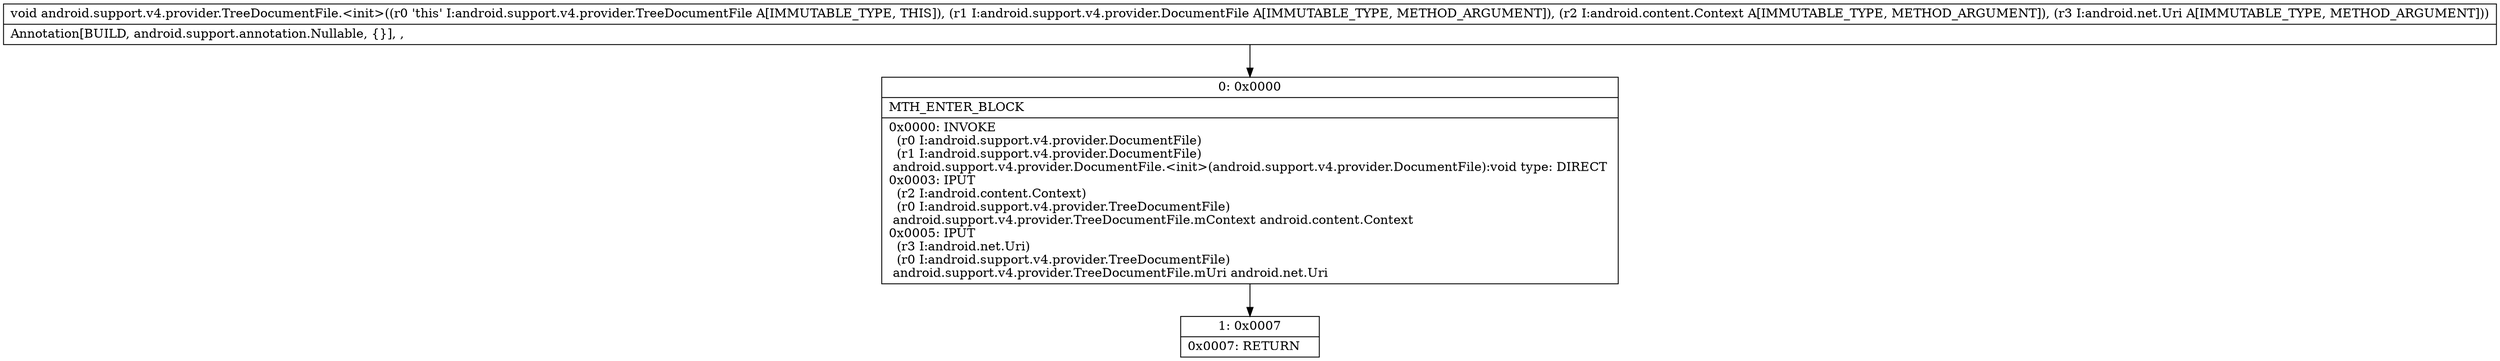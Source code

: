 digraph "CFG forandroid.support.v4.provider.TreeDocumentFile.\<init\>(Landroid\/support\/v4\/provider\/DocumentFile;Landroid\/content\/Context;Landroid\/net\/Uri;)V" {
Node_0 [shape=record,label="{0\:\ 0x0000|MTH_ENTER_BLOCK\l|0x0000: INVOKE  \l  (r0 I:android.support.v4.provider.DocumentFile)\l  (r1 I:android.support.v4.provider.DocumentFile)\l android.support.v4.provider.DocumentFile.\<init\>(android.support.v4.provider.DocumentFile):void type: DIRECT \l0x0003: IPUT  \l  (r2 I:android.content.Context)\l  (r0 I:android.support.v4.provider.TreeDocumentFile)\l android.support.v4.provider.TreeDocumentFile.mContext android.content.Context \l0x0005: IPUT  \l  (r3 I:android.net.Uri)\l  (r0 I:android.support.v4.provider.TreeDocumentFile)\l android.support.v4.provider.TreeDocumentFile.mUri android.net.Uri \l}"];
Node_1 [shape=record,label="{1\:\ 0x0007|0x0007: RETURN   \l}"];
MethodNode[shape=record,label="{void android.support.v4.provider.TreeDocumentFile.\<init\>((r0 'this' I:android.support.v4.provider.TreeDocumentFile A[IMMUTABLE_TYPE, THIS]), (r1 I:android.support.v4.provider.DocumentFile A[IMMUTABLE_TYPE, METHOD_ARGUMENT]), (r2 I:android.content.Context A[IMMUTABLE_TYPE, METHOD_ARGUMENT]), (r3 I:android.net.Uri A[IMMUTABLE_TYPE, METHOD_ARGUMENT]))  | Annotation[BUILD, android.support.annotation.Nullable, \{\}], , \l}"];
MethodNode -> Node_0;
Node_0 -> Node_1;
}

